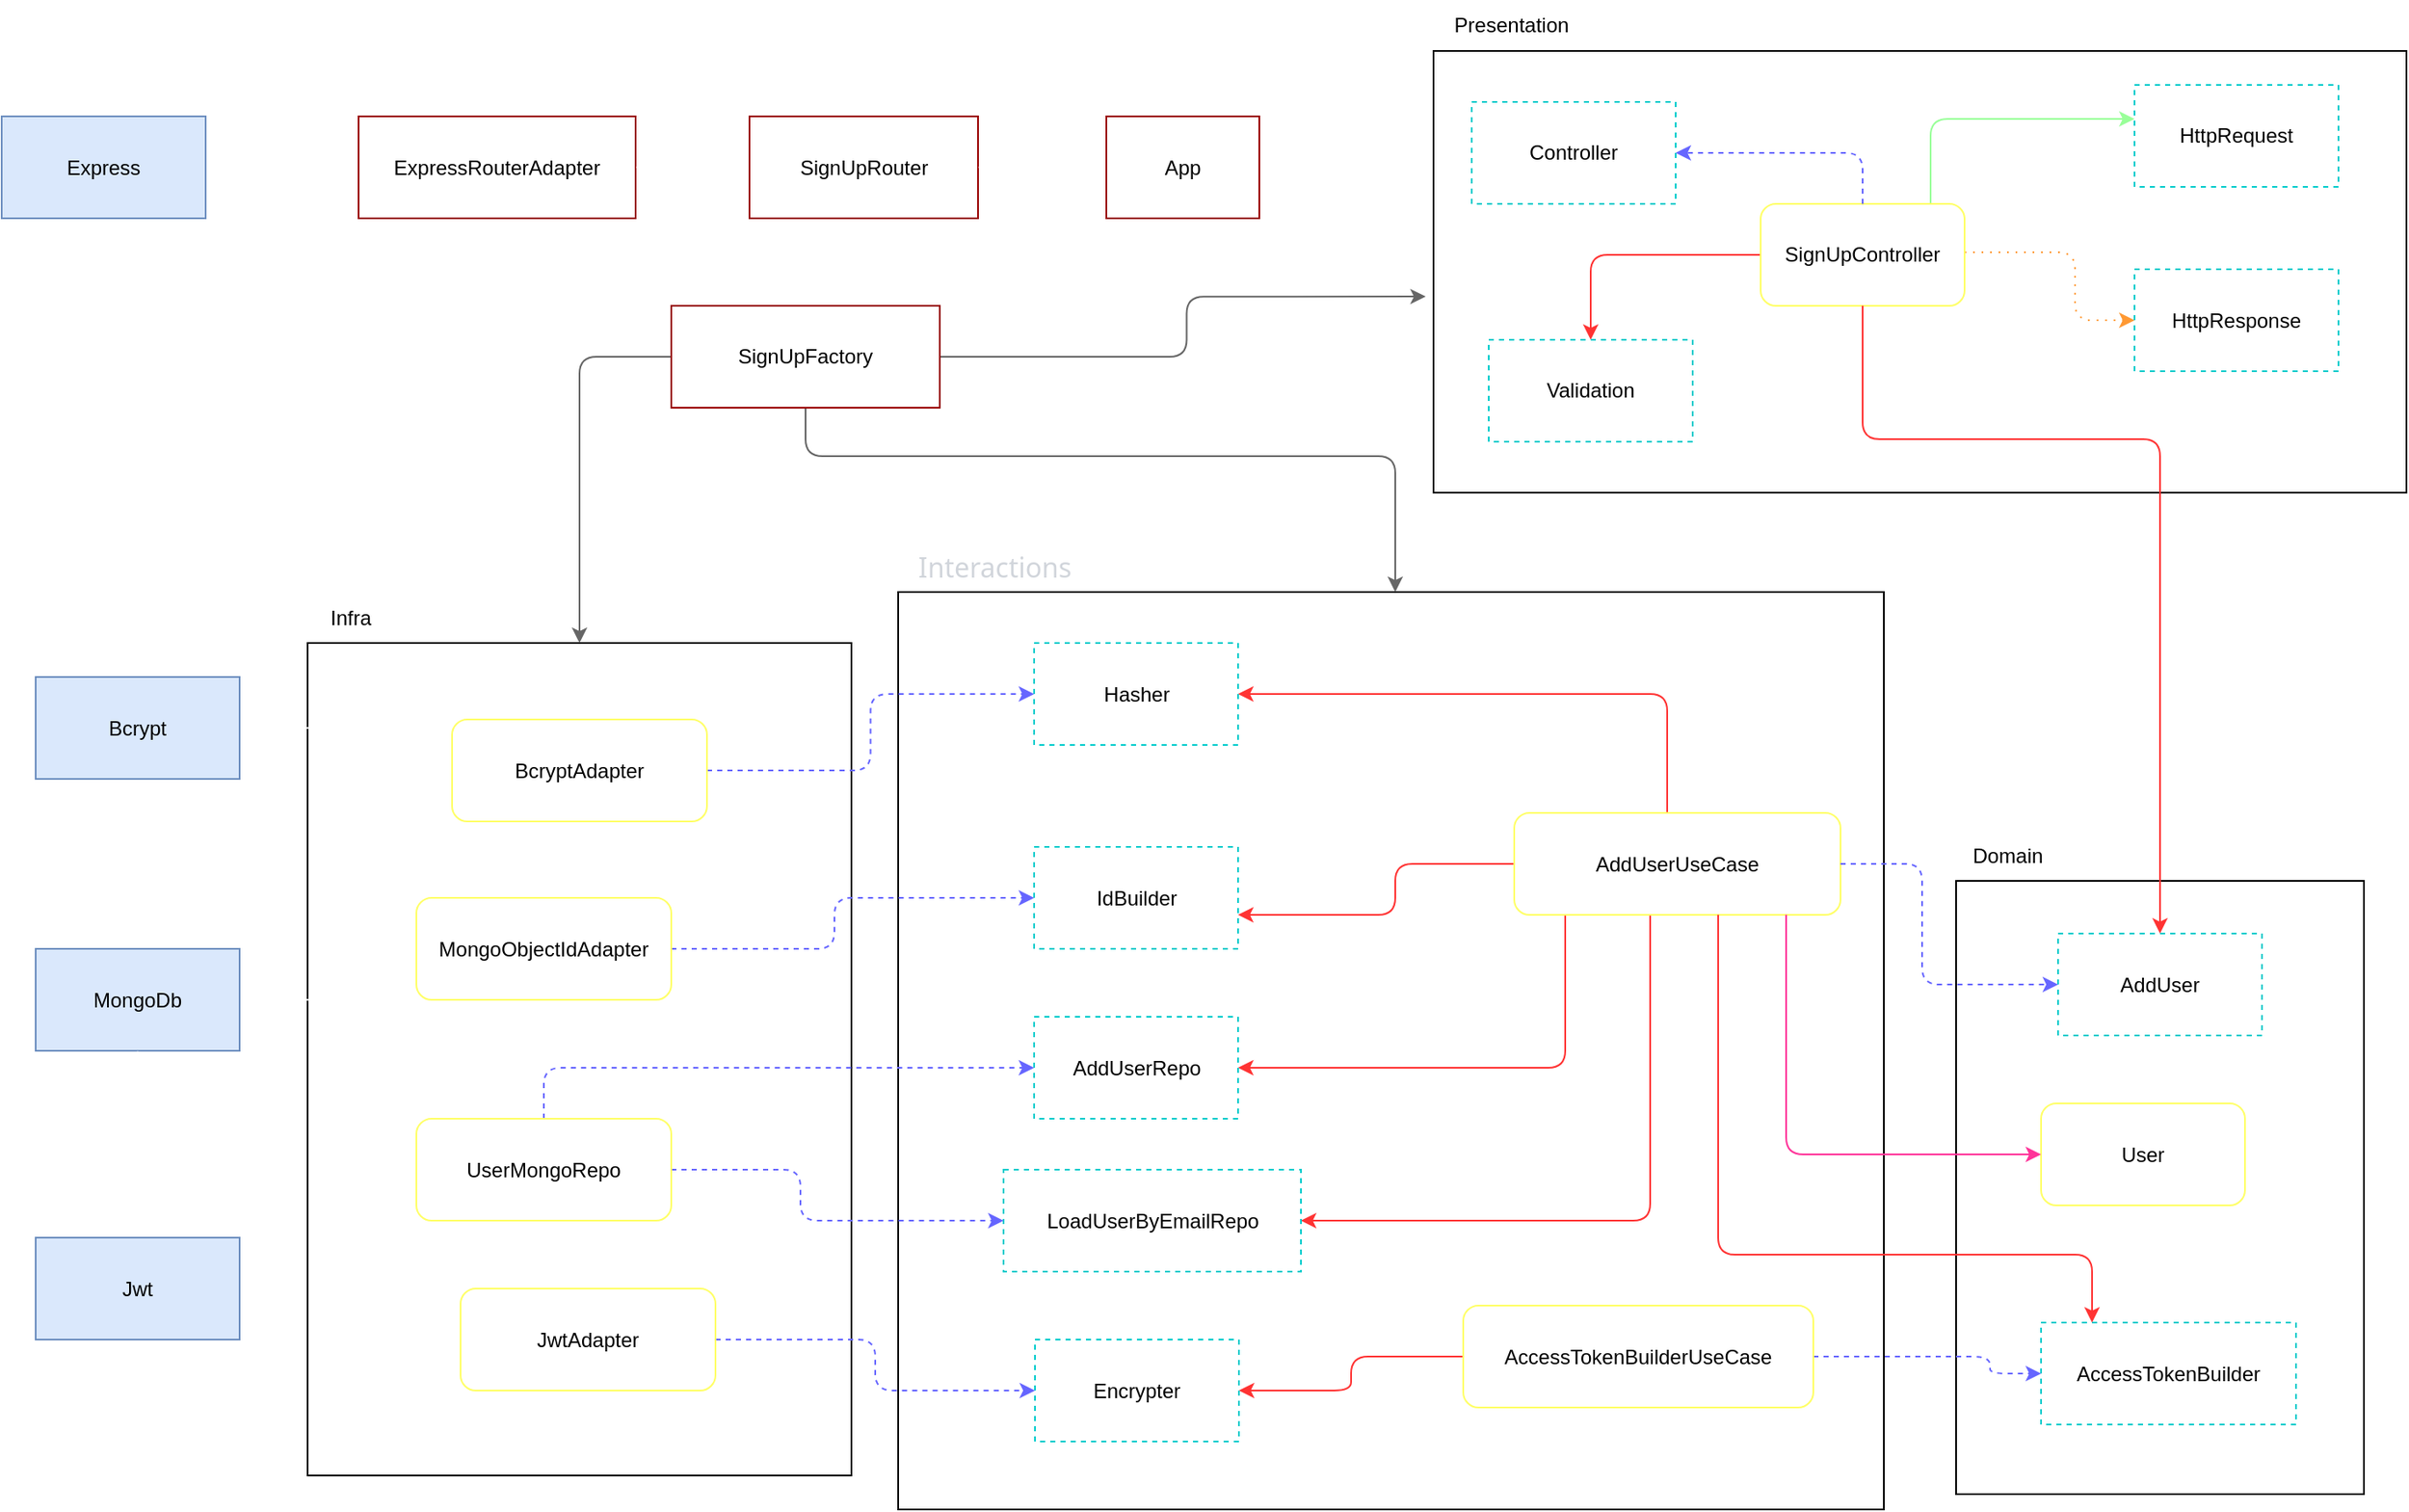 <mxfile>
    <diagram id="qQQSVbc_WSFMyI07meih" name="Página-1">
        <mxGraphModel dx="3696" dy="1444" grid="1" gridSize="10" guides="1" tooltips="1" connect="1" arrows="1" fold="1" page="1" pageScale="1" pageWidth="827" pageHeight="1169" math="0" shadow="0">
            <root>
                <mxCell id="0"/>
                <mxCell id="1" parent="0"/>
                <mxCell id="11" value="" style="rounded=0;whiteSpace=wrap;html=1;" vertex="1" parent="1">
                    <mxGeometry x="102.5" y="177" width="572.5" height="260" as="geometry"/>
                </mxCell>
                <mxCell id="23" style="edgeStyle=orthogonalEdgeStyle;html=1;strokeColor=#99ff99;" edge="1" parent="1" source="10" target="16">
                    <mxGeometry relative="1" as="geometry">
                        <Array as="points">
                            <mxPoint x="395" y="217"/>
                        </Array>
                    </mxGeometry>
                </mxCell>
                <mxCell id="25" style="edgeStyle=orthogonalEdgeStyle;html=1;strokeColor=#ff9933;dashed=1;dashPattern=1 4;" edge="1" parent="1" source="10" target="24">
                    <mxGeometry relative="1" as="geometry">
                        <Array as="points">
                            <mxPoint x="480" y="295.5"/>
                            <mxPoint x="480" y="335.5"/>
                        </Array>
                    </mxGeometry>
                </mxCell>
                <mxCell id="28" style="edgeStyle=orthogonalEdgeStyle;html=1;entryX=0.5;entryY=0;entryDx=0;entryDy=0;strokeColor=#ff3333;" edge="1" parent="1" source="10" target="26">
                    <mxGeometry relative="1" as="geometry"/>
                </mxCell>
                <mxCell id="10" value="SignUpController" style="rounded=1;whiteSpace=wrap;html=1;strokeColor=#FFFF66;" vertex="1" parent="1">
                    <mxGeometry x="295" y="267" width="120" height="60" as="geometry"/>
                </mxCell>
                <mxCell id="12" value="Presentation" style="text;html=1;strokeColor=none;fillColor=none;align=center;verticalAlign=middle;whiteSpace=wrap;rounded=0;" vertex="1" parent="1">
                    <mxGeometry x="102.5" y="147" width="90.5" height="30" as="geometry"/>
                </mxCell>
                <mxCell id="14" value="Controller" style="rounded=0;whiteSpace=wrap;html=1;strokeColor=#00CCCC;dashed=1;" vertex="1" parent="1">
                    <mxGeometry x="125" y="207" width="120" height="60" as="geometry"/>
                </mxCell>
                <mxCell id="15" value="" style="endArrow=classic;html=1;fillColor=#a20025;strokeColor=#6666FF;dashed=1;exitX=0.5;exitY=0;exitDx=0;exitDy=0;entryX=1;entryY=0.5;entryDx=0;entryDy=0;" edge="1" parent="1" source="10" target="14">
                    <mxGeometry width="50" height="50" relative="1" as="geometry">
                        <mxPoint x="385" y="207" as="sourcePoint"/>
                        <mxPoint x="505" y="207" as="targetPoint"/>
                        <Array as="points">
                            <mxPoint x="355" y="237"/>
                        </Array>
                    </mxGeometry>
                </mxCell>
                <mxCell id="16" value="HttpRequest" style="rounded=0;whiteSpace=wrap;html=1;strokeColor=#00CCCC;dashed=1;" vertex="1" parent="1">
                    <mxGeometry x="515" y="197" width="120" height="60" as="geometry"/>
                </mxCell>
                <mxCell id="24" value="HttpResponse" style="rounded=0;whiteSpace=wrap;html=1;strokeColor=#00CCCC;dashed=1;" vertex="1" parent="1">
                    <mxGeometry x="515" y="305.5" width="120" height="60" as="geometry"/>
                </mxCell>
                <mxCell id="26" value="Validation" style="rounded=0;whiteSpace=wrap;html=1;strokeColor=#00CCCC;dashed=1;" vertex="1" parent="1">
                    <mxGeometry x="135" y="347" width="120" height="60" as="geometry"/>
                </mxCell>
                <mxCell id="29" value="" style="rounded=0;whiteSpace=wrap;html=1;" vertex="1" parent="1">
                    <mxGeometry x="-212.5" y="495.5" width="580" height="540" as="geometry"/>
                </mxCell>
                <mxCell id="50" style="edgeStyle=orthogonalEdgeStyle;html=1;strokeColor=#ff3333;" edge="1" parent="1" source="33" target="44">
                    <mxGeometry relative="1" as="geometry">
                        <Array as="points">
                            <mxPoint x="240" y="555.5"/>
                        </Array>
                    </mxGeometry>
                </mxCell>
                <mxCell id="55" style="edgeStyle=orthogonalEdgeStyle;html=1;strokeColor=#ff3333;exitX=0;exitY=0.5;exitDx=0;exitDy=0;" edge="1" parent="1" source="33" target="54">
                    <mxGeometry relative="1" as="geometry">
                        <Array as="points">
                            <mxPoint x="80" y="655.5"/>
                            <mxPoint x="80" y="685.5"/>
                        </Array>
                    </mxGeometry>
                </mxCell>
                <mxCell id="57" style="edgeStyle=orthogonalEdgeStyle;html=1;strokeColor=#ff3333;" edge="1" parent="1" source="33" target="56">
                    <mxGeometry relative="1" as="geometry">
                        <Array as="points">
                            <mxPoint x="180" y="775.5"/>
                        </Array>
                    </mxGeometry>
                </mxCell>
                <mxCell id="59" style="edgeStyle=orthogonalEdgeStyle;html=1;strokeColor=#ff3333;" edge="1" parent="1" source="33" target="58">
                    <mxGeometry relative="1" as="geometry">
                        <Array as="points">
                            <mxPoint x="230" y="865.5"/>
                        </Array>
                    </mxGeometry>
                </mxCell>
                <mxCell id="33" value="AddUserUseCase" style="rounded=1;whiteSpace=wrap;html=1;strokeColor=#FFFF66;" vertex="1" parent="1">
                    <mxGeometry x="150" y="625.5" width="192" height="60" as="geometry"/>
                </mxCell>
                <mxCell id="34" value="&lt;div style=&quot;text-align: start;&quot;&gt;&lt;span style=&quot;background-color: initial; font-size: 16px;&quot;&gt;&lt;font face=&quot;Söhne, ui-sans-serif, system-ui, -apple-system, Segoe UI, Roboto, Ubuntu, Cantarell, Noto Sans, sans-serif, Helvetica Neue, Arial, Apple Color Emoji, Segoe UI Emoji, Segoe UI Symbol, Noto Color Emoji&quot; color=&quot;#d1d5db&quot;&gt;Interactions&lt;/font&gt;&lt;/span&gt;&lt;/div&gt;" style="text;html=1;strokeColor=none;fillColor=none;align=center;verticalAlign=middle;whiteSpace=wrap;rounded=0;" vertex="1" parent="1">
                    <mxGeometry x="-212.5" y="465.5" width="112.5" height="30" as="geometry"/>
                </mxCell>
                <mxCell id="40" value="" style="rounded=0;whiteSpace=wrap;html=1;" vertex="1" parent="1">
                    <mxGeometry x="410" y="665.5" width="240" height="361" as="geometry"/>
                </mxCell>
                <mxCell id="41" value="Domain" style="text;html=1;align=center;verticalAlign=middle;resizable=0;points=[];autosize=1;strokeColor=none;fillColor=none;" vertex="1" parent="1">
                    <mxGeometry x="410" y="635.5" width="60" height="30" as="geometry"/>
                </mxCell>
                <mxCell id="42" value="AddUser" style="rounded=0;whiteSpace=wrap;html=1;strokeColor=#00CCCC;dashed=1;" vertex="1" parent="1">
                    <mxGeometry x="470" y="696.5" width="120" height="60" as="geometry"/>
                </mxCell>
                <mxCell id="43" style="edgeStyle=orthogonalEdgeStyle;html=1;dashed=1;strokeColor=#6666ff;" edge="1" parent="1" source="33" target="42">
                    <mxGeometry relative="1" as="geometry">
                        <Array as="points">
                            <mxPoint x="390" y="655.5"/>
                            <mxPoint x="390" y="726.5"/>
                        </Array>
                    </mxGeometry>
                </mxCell>
                <mxCell id="44" value="Hasher" style="rounded=0;whiteSpace=wrap;html=1;strokeColor=#00CCCC;dashed=1;" vertex="1" parent="1">
                    <mxGeometry x="-132.5" y="525.5" width="120" height="60" as="geometry"/>
                </mxCell>
                <mxCell id="48" value="User" style="rounded=1;whiteSpace=wrap;html=1;strokeColor=#FFFF66;" vertex="1" parent="1">
                    <mxGeometry x="460" y="796.5" width="120" height="60" as="geometry"/>
                </mxCell>
                <mxCell id="49" style="edgeStyle=orthogonalEdgeStyle;html=1;entryX=0;entryY=0.5;entryDx=0;entryDy=0;strokeColor=#ff3399;" edge="1" parent="1" source="33" target="48">
                    <mxGeometry relative="1" as="geometry">
                        <Array as="points">
                            <mxPoint x="310" y="826.5"/>
                        </Array>
                    </mxGeometry>
                </mxCell>
                <mxCell id="51" value="AccessTokenBuilder" style="rounded=0;whiteSpace=wrap;html=1;strokeColor=#00CCCC;dashed=1;" vertex="1" parent="1">
                    <mxGeometry x="460" y="925.5" width="150" height="60" as="geometry"/>
                </mxCell>
                <mxCell id="52" style="edgeStyle=orthogonalEdgeStyle;html=1;strokeColor=#ff3333;" edge="1" parent="1" source="33" target="51">
                    <mxGeometry relative="1" as="geometry">
                        <Array as="points">
                            <mxPoint x="270" y="885.5"/>
                            <mxPoint x="490" y="885.5"/>
                        </Array>
                    </mxGeometry>
                </mxCell>
                <mxCell id="54" value="IdBuilder" style="rounded=0;whiteSpace=wrap;html=1;strokeColor=#00CCCC;dashed=1;" vertex="1" parent="1">
                    <mxGeometry x="-132.5" y="645.5" width="120" height="60" as="geometry"/>
                </mxCell>
                <mxCell id="56" value="AddUserRepo" style="rounded=0;whiteSpace=wrap;html=1;strokeColor=#00CCCC;dashed=1;" vertex="1" parent="1">
                    <mxGeometry x="-132.5" y="745.5" width="120" height="60" as="geometry"/>
                </mxCell>
                <mxCell id="58" value="LoadUserByEmailRepo" style="rounded=0;whiteSpace=wrap;html=1;strokeColor=#00CCCC;dashed=1;" vertex="1" parent="1">
                    <mxGeometry x="-150.5" y="835.5" width="175" height="60" as="geometry"/>
                </mxCell>
                <mxCell id="61" style="edgeStyle=orthogonalEdgeStyle;html=1;strokeColor=#6666FF;dashed=1;entryX=0;entryY=0.5;entryDx=0;entryDy=0;" edge="1" parent="1" source="60" target="51">
                    <mxGeometry relative="1" as="geometry">
                        <Array as="points">
                            <mxPoint x="430" y="945.5"/>
                            <mxPoint x="430" y="955.5"/>
                        </Array>
                    </mxGeometry>
                </mxCell>
                <mxCell id="64" style="edgeStyle=orthogonalEdgeStyle;html=1;strokeColor=#FF3333;" edge="1" parent="1" source="60" target="62">
                    <mxGeometry relative="1" as="geometry"/>
                </mxCell>
                <mxCell id="60" value="AccessTokenBuilderUseCase" style="rounded=1;whiteSpace=wrap;html=1;strokeColor=#FFFF66;" vertex="1" parent="1">
                    <mxGeometry x="120" y="915.5" width="206" height="60" as="geometry"/>
                </mxCell>
                <mxCell id="62" value="Encrypter" style="rounded=0;whiteSpace=wrap;html=1;strokeColor=#00CCCC;dashed=1;" vertex="1" parent="1">
                    <mxGeometry x="-132" y="935.5" width="120" height="60" as="geometry"/>
                </mxCell>
                <mxCell id="65" value="" style="rounded=0;whiteSpace=wrap;html=1;" vertex="1" parent="1">
                    <mxGeometry x="-560" y="525.5" width="320" height="490" as="geometry"/>
                </mxCell>
                <mxCell id="70" value="Infra" style="text;html=1;align=center;verticalAlign=middle;resizable=0;points=[];autosize=1;strokeColor=none;fillColor=none;" vertex="1" parent="1">
                    <mxGeometry x="-560" y="495.5" width="50" height="30" as="geometry"/>
                </mxCell>
                <mxCell id="72" style="edgeStyle=orthogonalEdgeStyle;html=1;strokeColor=#6666FF;dashed=1;" edge="1" parent="1" source="71" target="54">
                    <mxGeometry relative="1" as="geometry">
                        <Array as="points">
                            <mxPoint x="-250" y="705.5"/>
                            <mxPoint x="-250" y="675.5"/>
                        </Array>
                    </mxGeometry>
                </mxCell>
                <mxCell id="77" style="edgeStyle=orthogonalEdgeStyle;html=1;entryX=1;entryY=0.5;entryDx=0;entryDy=0;dashed=1;strokeColor=#FFFFFF;fontColor=default;fillColor=#a20025;" edge="1" parent="1" source="71" target="76">
                    <mxGeometry relative="1" as="geometry"/>
                </mxCell>
                <mxCell id="71" value="MongoObjectIdAdapter" style="rounded=1;whiteSpace=wrap;html=1;strokeColor=#FFFF66;" vertex="1" parent="1">
                    <mxGeometry x="-496" y="675.5" width="150" height="60" as="geometry"/>
                </mxCell>
                <mxCell id="76" value="&lt;font color=&quot;#000000&quot;&gt;MongoDb&lt;/font&gt;" style="rounded=0;whiteSpace=wrap;html=1;fillColor=#dae8fc;strokeColor=#6c8ebf;" vertex="1" parent="1">
                    <mxGeometry x="-720" y="705.5" width="120" height="60" as="geometry"/>
                </mxCell>
                <mxCell id="83" style="edgeStyle=orthogonalEdgeStyle;html=1;entryX=0;entryY=0.5;entryDx=0;entryDy=0;dashed=1;strokeColor=#6666FF;fontColor=#000000;" edge="1" parent="1" source="82" target="56">
                    <mxGeometry relative="1" as="geometry">
                        <Array as="points">
                            <mxPoint x="-290" y="775.5"/>
                            <mxPoint x="-290" y="775.5"/>
                        </Array>
                    </mxGeometry>
                </mxCell>
                <mxCell id="84" style="edgeStyle=orthogonalEdgeStyle;html=1;entryX=0;entryY=0.5;entryDx=0;entryDy=0;dashed=1;strokeColor=#6666FF;fontColor=#000000;" edge="1" parent="1" source="82" target="58">
                    <mxGeometry relative="1" as="geometry">
                        <Array as="points">
                            <mxPoint x="-270" y="835.5"/>
                            <mxPoint x="-270" y="865.5"/>
                        </Array>
                    </mxGeometry>
                </mxCell>
                <mxCell id="85" style="edgeStyle=orthogonalEdgeStyle;html=1;entryX=0.5;entryY=1;entryDx=0;entryDy=0;dashed=1;strokeColor=#FFFFFF;fontColor=default;fillColor=#a20025;" edge="1" parent="1" source="82" target="76">
                    <mxGeometry relative="1" as="geometry"/>
                </mxCell>
                <mxCell id="82" value="UserMongoRepo" style="rounded=1;whiteSpace=wrap;html=1;strokeColor=#FFFF66;" vertex="1" parent="1">
                    <mxGeometry x="-496" y="805.5" width="150" height="60" as="geometry"/>
                </mxCell>
                <mxCell id="88" style="edgeStyle=orthogonalEdgeStyle;html=1;dashed=1;strokeColor=#6666FF;fontColor=#000000;" edge="1" parent="1" source="87" target="44">
                    <mxGeometry relative="1" as="geometry"/>
                </mxCell>
                <mxCell id="90" style="edgeStyle=orthogonalEdgeStyle;html=1;dashed=1;strokeColor=#FFFFFF;fontColor=default;fillColor=#a20025;" edge="1" parent="1" source="87" target="89">
                    <mxGeometry relative="1" as="geometry"/>
                </mxCell>
                <mxCell id="87" value="BcryptAdapter" style="rounded=1;whiteSpace=wrap;html=1;strokeColor=#FFFF66;" vertex="1" parent="1">
                    <mxGeometry x="-475" y="570.5" width="150" height="60" as="geometry"/>
                </mxCell>
                <mxCell id="89" value="&lt;font color=&quot;#000000&quot;&gt;Bcrypt&lt;/font&gt;" style="rounded=0;whiteSpace=wrap;html=1;fillColor=#dae8fc;strokeColor=#6c8ebf;" vertex="1" parent="1">
                    <mxGeometry x="-720" y="545.5" width="120" height="60" as="geometry"/>
                </mxCell>
                <mxCell id="93" style="edgeStyle=orthogonalEdgeStyle;html=1;dashed=1;strokeColor=#6666FF;fontColor=#000000;" edge="1" parent="1" source="91" target="62">
                    <mxGeometry relative="1" as="geometry"/>
                </mxCell>
                <mxCell id="94" style="edgeStyle=orthogonalEdgeStyle;html=1;dashed=1;strokeColor=#FFFFFF;fontColor=default;fillColor=#a20025;" edge="1" parent="1" source="91" target="92">
                    <mxGeometry relative="1" as="geometry"/>
                </mxCell>
                <mxCell id="91" value="JwtAdapter" style="rounded=1;whiteSpace=wrap;html=1;strokeColor=#FFFF66;" vertex="1" parent="1">
                    <mxGeometry x="-470" y="905.5" width="150" height="60" as="geometry"/>
                </mxCell>
                <mxCell id="92" value="&lt;font color=&quot;#000000&quot;&gt;Jwt&lt;/font&gt;" style="rounded=0;whiteSpace=wrap;html=1;fillColor=#dae8fc;strokeColor=#6c8ebf;" vertex="1" parent="1">
                    <mxGeometry x="-720" y="875.5" width="120" height="60" as="geometry"/>
                </mxCell>
                <mxCell id="95" value="" style="rounded=0;whiteSpace=wrap;html=1;strokeColor=#FFFFFF;fontColor=#000000;" vertex="1" parent="1">
                    <mxGeometry x="-570" y="182" width="610" height="260" as="geometry"/>
                </mxCell>
                <mxCell id="97" value="&lt;font color=&quot;#ffffff&quot;&gt;Main&lt;/font&gt;" style="text;html=1;align=center;verticalAlign=middle;resizable=0;points=[];autosize=1;strokeColor=none;fillColor=none;fontColor=#000000;" vertex="1" parent="1">
                    <mxGeometry x="-570" y="152" width="50" height="30" as="geometry"/>
                </mxCell>
                <mxCell id="99" style="edgeStyle=orthogonalEdgeStyle;html=1;entryX=0.5;entryY=0;entryDx=0;entryDy=0;strokeColor=#ff3333;fontColor=default;" edge="1" parent="1" source="10" target="42">
                    <mxGeometry relative="1" as="geometry">
                        <Array as="points">
                            <mxPoint x="355" y="405.5"/>
                            <mxPoint x="530" y="405.5"/>
                        </Array>
                    </mxGeometry>
                </mxCell>
                <mxCell id="113" style="edgeStyle=orthogonalEdgeStyle;html=1;entryX=0.5;entryY=0;entryDx=0;entryDy=0;strokeColor=#666666;fontColor=#FFFFFF;" edge="1" parent="1" source="100" target="65">
                    <mxGeometry relative="1" as="geometry">
                        <Array as="points">
                            <mxPoint x="-400" y="357.5"/>
                        </Array>
                    </mxGeometry>
                </mxCell>
                <mxCell id="114" style="edgeStyle=orthogonalEdgeStyle;html=1;strokeColor=#666666;fontColor=#FFFFFF;" edge="1" parent="1" source="100" target="29">
                    <mxGeometry relative="1" as="geometry">
                        <mxPoint x="80" y="485.5" as="targetPoint"/>
                        <Array as="points">
                            <mxPoint x="-267" y="415.5"/>
                            <mxPoint x="80" y="415.5"/>
                        </Array>
                    </mxGeometry>
                </mxCell>
                <mxCell id="115" style="edgeStyle=orthogonalEdgeStyle;html=1;entryX=-0.008;entryY=0.556;entryDx=0;entryDy=0;entryPerimeter=0;strokeColor=#666666;fontColor=#FFFFFF;" edge="1" parent="1" source="100" target="11">
                    <mxGeometry relative="1" as="geometry"/>
                </mxCell>
                <mxCell id="100" value="SignUpFactory" style="rounded=0;whiteSpace=wrap;html=1;strokeColor=#990000;gradientColor=none;" vertex="1" parent="1">
                    <mxGeometry x="-346" y="327" width="158" height="60" as="geometry"/>
                </mxCell>
                <mxCell id="110" style="edgeStyle=orthogonalEdgeStyle;html=1;strokeColor=#FFFFFF;fontColor=#FFFFFF;dashed=1;" edge="1" parent="1" source="102" target="108">
                    <mxGeometry relative="1" as="geometry"/>
                </mxCell>
                <mxCell id="102" value="ExpressRouterAdapter" style="rounded=0;whiteSpace=wrap;html=1;strokeColor=#990000;gradientColor=none;" vertex="1" parent="1">
                    <mxGeometry x="-530" y="215.5" width="163" height="60" as="geometry"/>
                </mxCell>
                <mxCell id="107" style="edgeStyle=orthogonalEdgeStyle;html=1;strokeColor=#FFFFFF;fontColor=#FFFFFF;" edge="1" parent="1" source="103" target="102">
                    <mxGeometry relative="1" as="geometry"/>
                </mxCell>
                <mxCell id="103" value="SignUpRouter" style="rounded=0;whiteSpace=wrap;html=1;strokeColor=#990000;gradientColor=none;" vertex="1" parent="1">
                    <mxGeometry x="-300" y="215.5" width="134.5" height="60" as="geometry"/>
                </mxCell>
                <mxCell id="106" style="edgeStyle=orthogonalEdgeStyle;html=1;entryX=1;entryY=0.5;entryDx=0;entryDy=0;strokeColor=#FFFFFF;fontColor=#FFFFFF;" edge="1" parent="1" source="104" target="103">
                    <mxGeometry relative="1" as="geometry"/>
                </mxCell>
                <mxCell id="104" value="App" style="rounded=0;whiteSpace=wrap;html=1;strokeColor=#990000;gradientColor=none;" vertex="1" parent="1">
                    <mxGeometry x="-90" y="215.5" width="90" height="60" as="geometry"/>
                </mxCell>
                <mxCell id="108" value="&lt;font color=&quot;#000000&quot;&gt;Express&lt;/font&gt;" style="rounded=0;whiteSpace=wrap;html=1;fillColor=#dae8fc;strokeColor=#6c8ebf;" vertex="1" parent="1">
                    <mxGeometry x="-740" y="215.5" width="120" height="60" as="geometry"/>
                </mxCell>
            </root>
        </mxGraphModel>
    </diagram>
</mxfile>